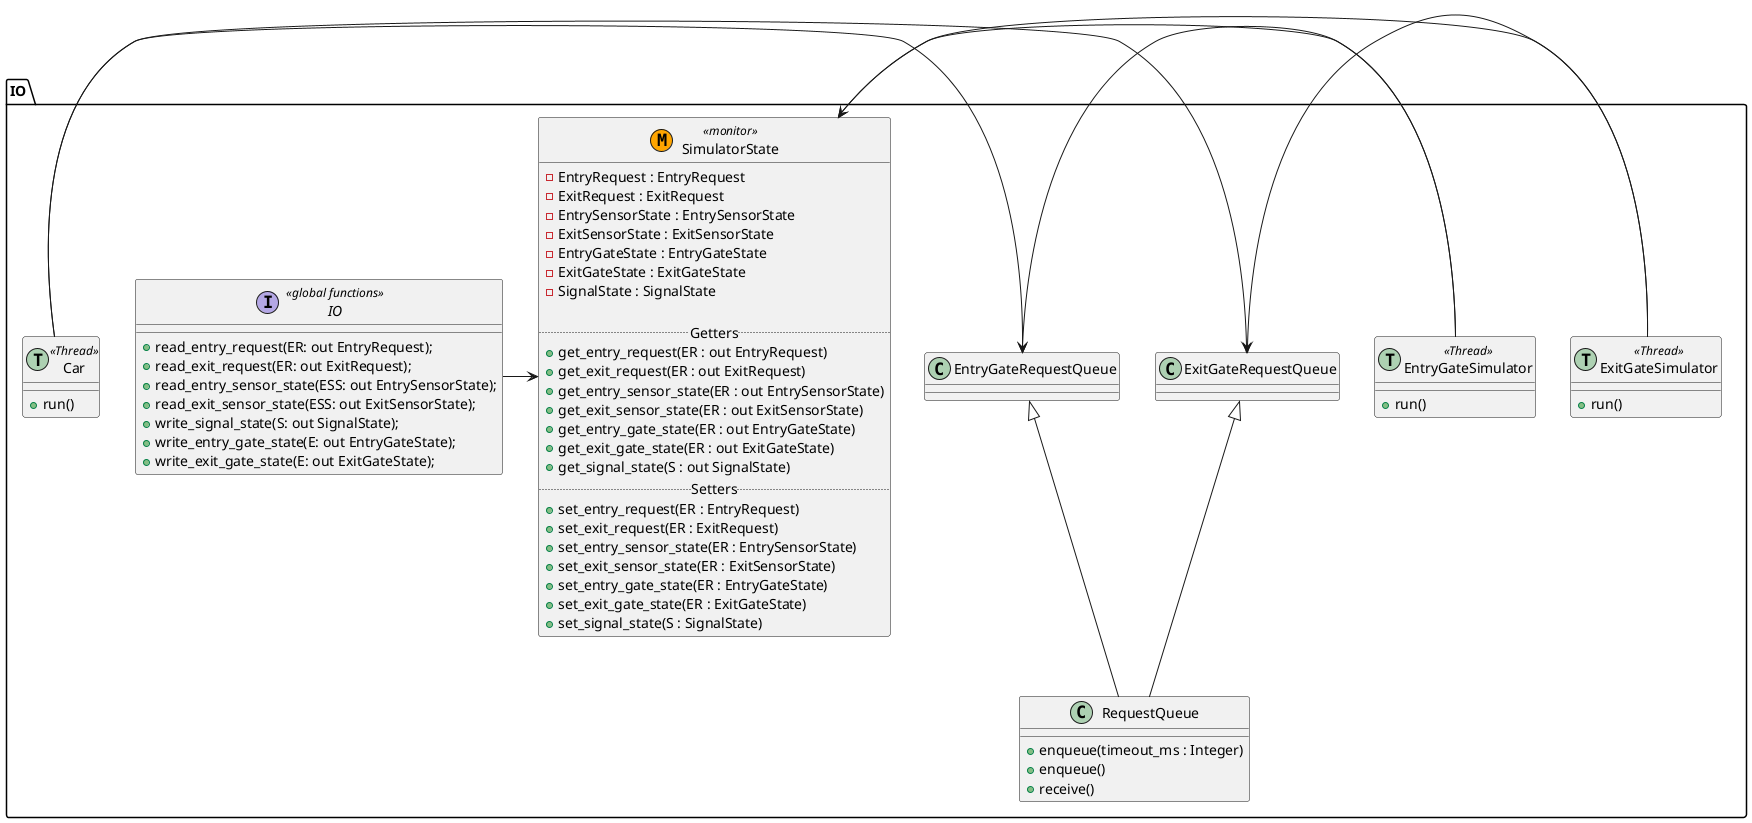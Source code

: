 @startuml

package "IO" {
interface IO << global functions >> {
    +read_entry_request(ER: out EntryRequest);
    +read_exit_request(ER: out ExitRequest);
    +read_entry_sensor_state(ESS: out EntrySensorState);
    +read_exit_sensor_state(ESS: out ExitSensorState);
    +write_signal_state(S: out SignalState);
    +write_entry_gate_state(E: out EntryGateState);
    +write_exit_gate_state(E: out ExitGateState);
}

class SimulatorState << (M,orange) monitor >> {
    -EntryRequest : EntryRequest
    -ExitRequest : ExitRequest
    -EntrySensorState : EntrySensorState
    -ExitSensorState : ExitSensorState
    -EntryGateState : EntryGateState
    -ExitGateState : ExitGateState
    -SignalState : SignalState

    .. Getters ..
    +get_entry_request(ER : out EntryRequest)
    +get_exit_request(ER : out ExitRequest)
    +get_entry_sensor_state(ER : out EntrySensorState)
    +get_exit_sensor_state(ER : out ExitSensorState)
    +get_entry_gate_state(ER : out EntryGateState)
    +get_exit_gate_state(ER : out ExitGateState)
    +get_signal_state(S : out SignalState)
    .. Setters ..
    +set_entry_request(ER : EntryRequest)
    +set_exit_request(ER : ExitRequest)
    +set_entry_sensor_state(ER : EntrySensorState)
    +set_exit_sensor_state(ER : ExitSensorState)
    +set_entry_gate_state(ER : EntryGateState)
    +set_exit_gate_state(ER : ExitGateState)
    +set_signal_state(S : SignalState)
}

together {
class EntryGateSimulator << (T,#ADD1B2) Thread >> {
    +run()
}

class ExitGateSimulator << (T,#ADD1B2) Thread >> {
    +run()
}
}

class Car << (T,#ADD1B2) Thread >> {
    +run()
}

class RequestQueue {
    +enqueue(timeout_ms : Integer)
    +enqueue()
    +receive()
}

together {
class EntryGateRequestQueue {
}

class ExitGateRequestQueue {
}
}

EntryGateRequestQueue <|-- RequestQueue
ExitGateRequestQueue <|-- RequestQueue

ExitGateSimulator -> ExitGateRequestQueue
EntryGateSimulator -> EntryGateRequestQueue

IO -> SimulatorState
ExitGateSimulator -> SimulatorState
EntryGateSimulator -> SimulatorState

Car -> EntryGateRequestQueue
Car -> ExitGateRequestQueue

@enduml
